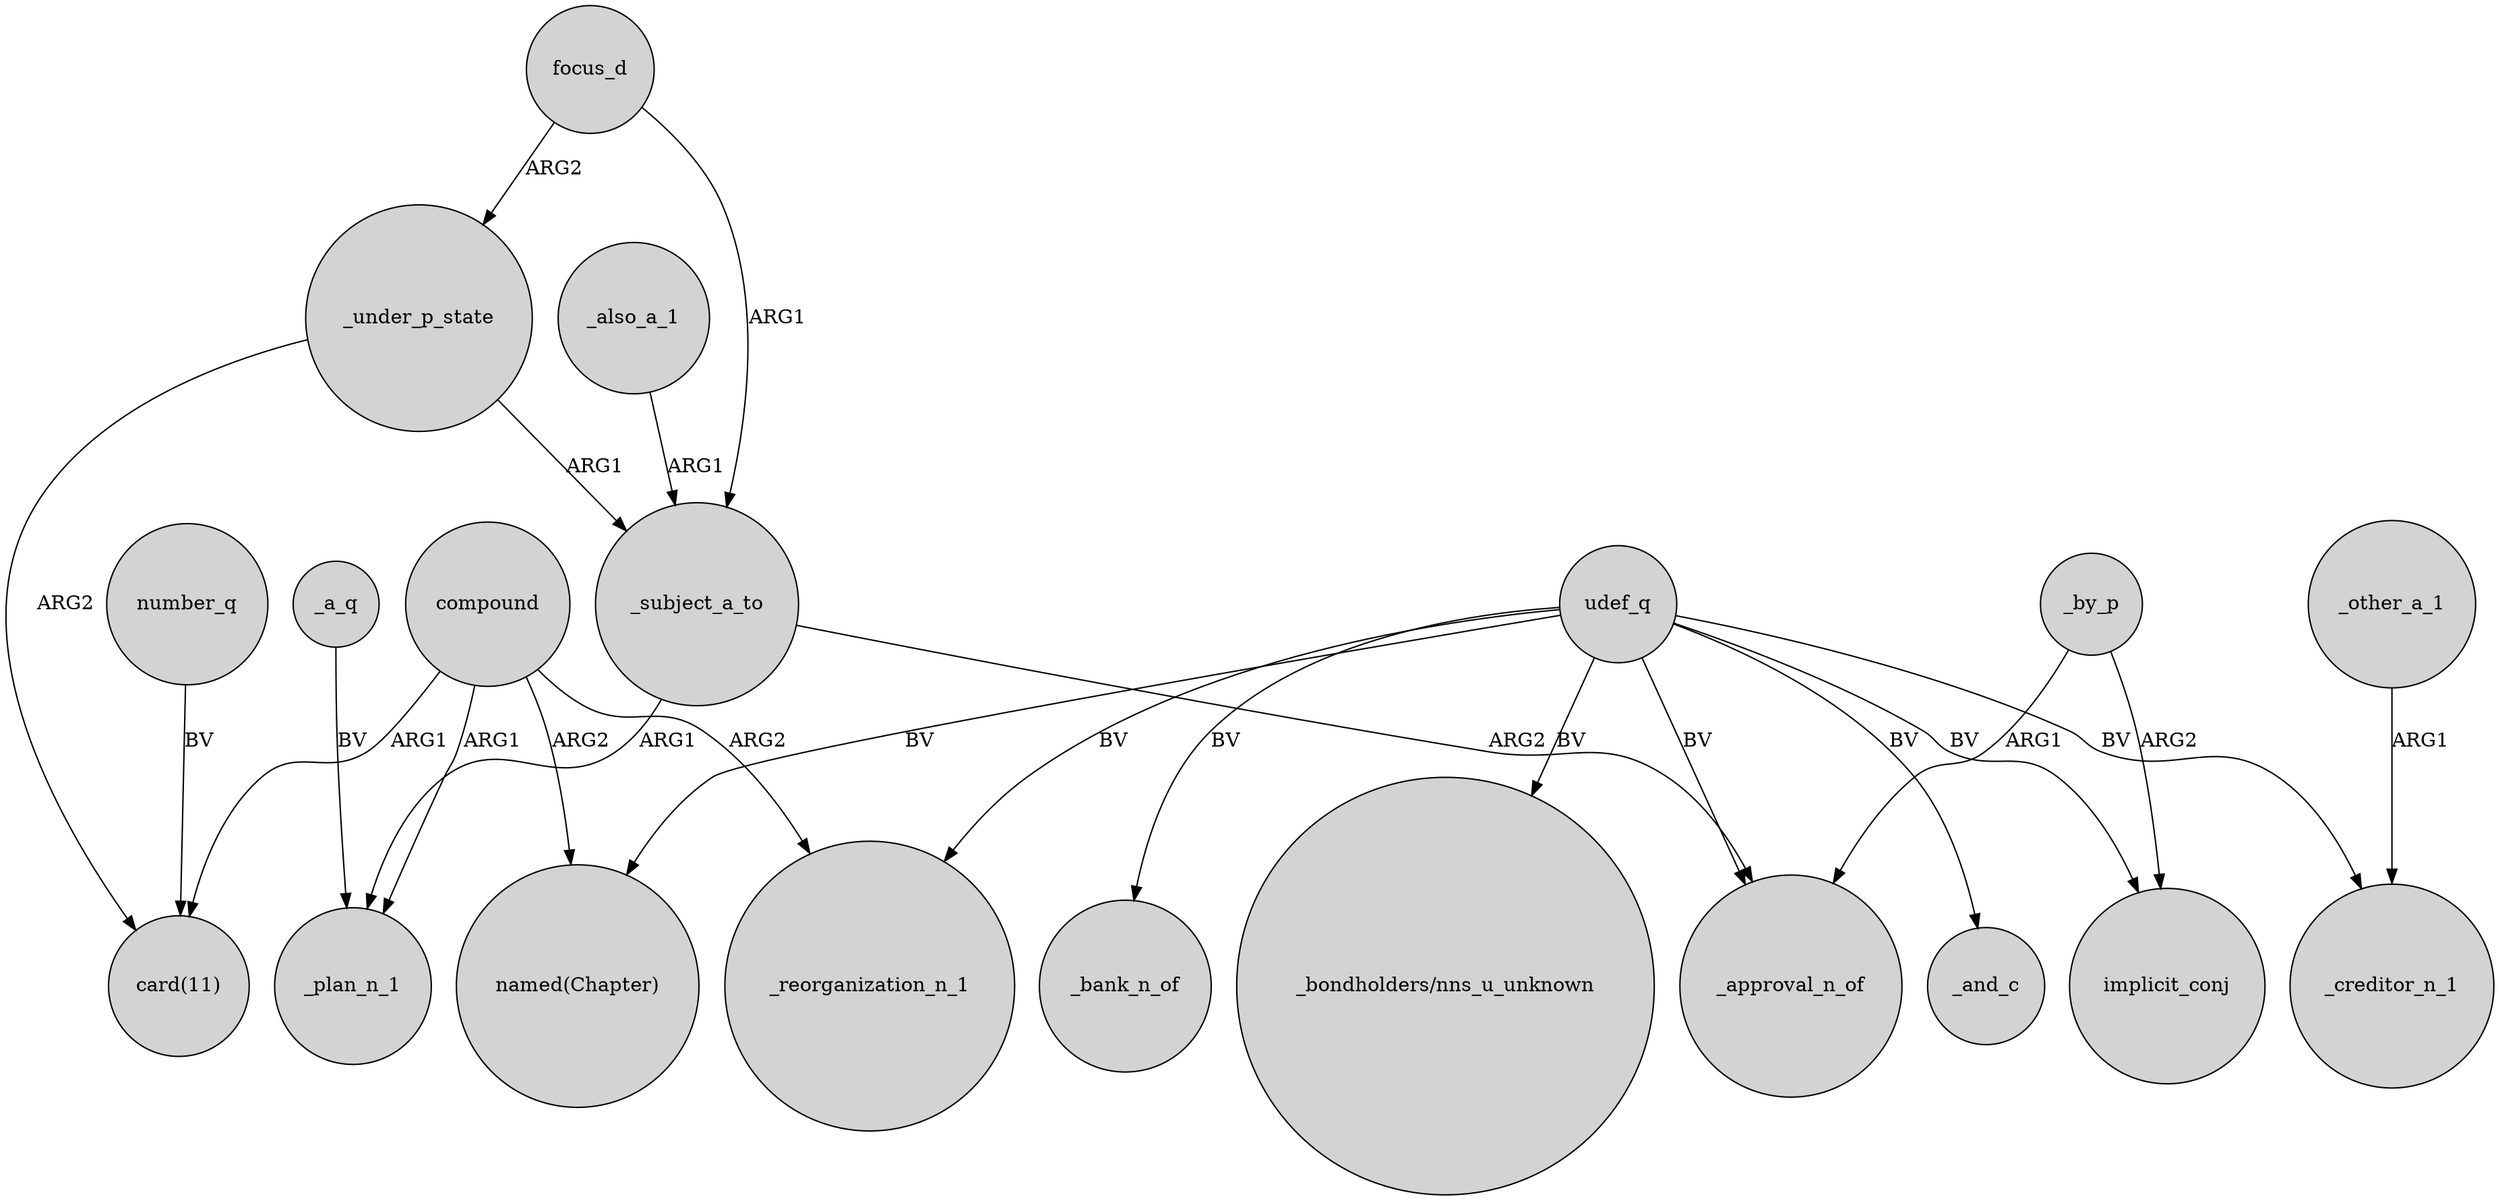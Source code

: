 digraph {
	node [shape=circle style=filled]
	_under_p_state -> "card(11)" [label=ARG2]
	number_q -> "card(11)" [label=BV]
	compound -> "card(11)" [label=ARG1]
	compound -> "named(Chapter)" [label=ARG2]
	_by_p -> implicit_conj [label=ARG2]
	compound -> _plan_n_1 [label=ARG1]
	_by_p -> _approval_n_of [label=ARG1]
	udef_q -> implicit_conj [label=BV]
	_under_p_state -> _subject_a_to [label=ARG1]
	udef_q -> "_bondholders/nns_u_unknown" [label=BV]
	compound -> _reorganization_n_1 [label=ARG2]
	focus_d -> _subject_a_to [label=ARG1]
	udef_q -> "named(Chapter)" [label=BV]
	_subject_a_to -> _approval_n_of [label=ARG2]
	_also_a_1 -> _subject_a_to [label=ARG1]
	_other_a_1 -> _creditor_n_1 [label=ARG1]
	udef_q -> _creditor_n_1 [label=BV]
	udef_q -> _approval_n_of [label=BV]
	udef_q -> _and_c [label=BV]
	focus_d -> _under_p_state [label=ARG2]
	udef_q -> _reorganization_n_1 [label=BV]
	_a_q -> _plan_n_1 [label=BV]
	_subject_a_to -> _plan_n_1 [label=ARG1]
	udef_q -> _bank_n_of [label=BV]
}
